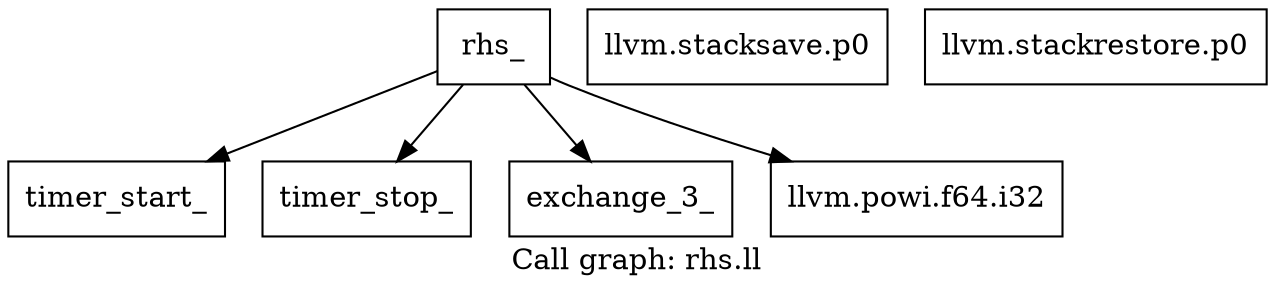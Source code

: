 digraph "Call graph: rhs.ll" {
	label="Call graph: rhs.ll";

	Node0x56245058d120 [shape=record,label="{rhs_}"];
	Node0x56245058d120 -> Node0x56245058d1d0;
	Node0x56245058d120 -> Node0x56245058d3b0;
	Node0x56245058d120 -> Node0x56245058d280;
	Node0x56245058d120 -> Node0x56245058d430;
	Node0x56245058d1d0 [shape=record,label="{timer_start_}"];
	Node0x56245058d280 [shape=record,label="{exchange_3_}"];
	Node0x56245058d3b0 [shape=record,label="{timer_stop_}"];
	Node0x562450592d70 [shape=record,label="{llvm.stacksave.p0}"];
	Node0x562450592df0 [shape=record,label="{llvm.stackrestore.p0}"];
	Node0x56245058d430 [shape=record,label="{llvm.powi.f64.i32}"];
}
